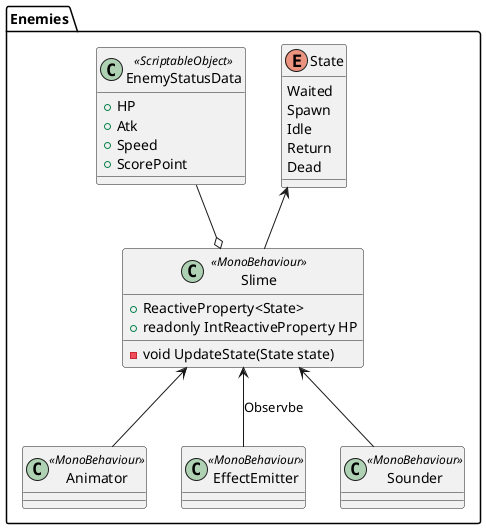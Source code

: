 
@startuml Enemy

package Enemies
{

  class Slime<<MonoBehaviour>>
  {

    + ReactiveProperty<State>
    + readonly IntReactiveProperty HP

    - void UpdateState(State state)
  }

  enum State
  {
    Waited
    Spawn
    Idle
    Return
    Dead
  }

  class EnemyStatusData<<ScriptableObject>>
  {
    + HP
    + Atk
    + Speed
    + ScorePoint
  }

  State <-- Slime
  EnemyStatusData --o Slime

  class Animator<<MonoBehaviour>>
  class EffectEmitter<<MonoBehaviour>>
  class Sounder<<MonoBehaviour>>


  Slime <-- Animator
  Slime <-- EffectEmitter : Observbe
  Slime <-- Sounder
}
@enduml

@startuml PlayerAndEnemy
package Enemies
{

  class Slime<<MonoBehaviour>>
  {

    + ReactiveProperty<State>
    + readonly IntReactiveProperty HP
    + IObservable<Unit> OnApplayDamage
    -isTappable

    + void Applaydamage(PlayerStatusData data)
    + void OnPoinaterDown(PointerEventData data)
  }

  enum State
  {
    Waited
    Spawn
    Idle
    Return
    Dead
  }

  class EnemyStatusData<<ScriptableObject>>
  {
    + HP
    + Atk
    + Speed
    + ScorePoint
  }

  State <-- Slime
  EnemyStatusData --o Slime

  class Animator
  class EffectEmitter
  class Sounder


  Slime <-- Animator
  Slime <-- EffectEmitter : Observbe
  Slime <-- Sounder


  Slime ..r|> EventSystems.IPointerDownHnadler
  Slime ..|> Damage.IApplycableDamage
}

package EventSystems
{
  interface IPointerDownHnadler
  {
    + void OnPoinaterDown(PointerEventData data)
  }
}


package Damage
{
  interface IApplycableDamage
  {
    PlayerStatusData data
    + void ApplyDamage(PlayerStatusData data)
  }

  IApplycableDamage --r> Data.PlayerStatusData
}
package Player
{
  class Player
  Player o-- Data.PlayerStatusData

  Player --l> EventSystems.IPointerDownHnadler : タップする
}

package Data
{
  class PlayerStatusData<<ScriptableObject>>
  {
    + int Atk
  }
}

@enduml

